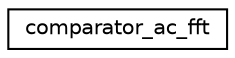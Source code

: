 digraph "Graphical Class Hierarchy"
{
 // LATEX_PDF_SIZE
  edge [fontname="Helvetica",fontsize="10",labelfontname="Helvetica",labelfontsize="10"];
  node [fontname="Helvetica",fontsize="10",shape=record];
  rankdir="LR";
  Node0 [label="comparator_ac_fft",height=0.2,width=0.4,color="black", fillcolor="white", style="filled",URL="$classcomparator__ac__fft.html",tooltip="comparator to sort ac-jobs"];
}
